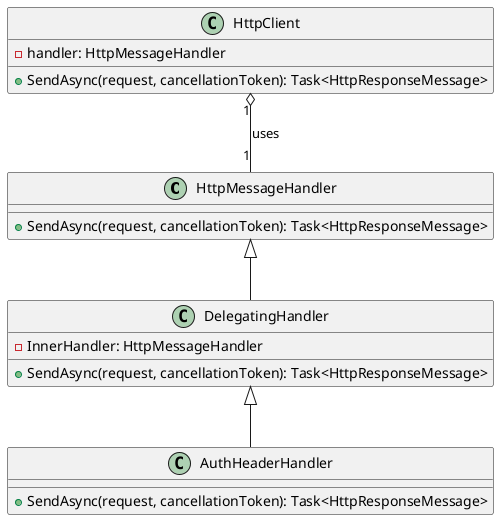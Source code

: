@startuml

class HttpMessageHandler {
    +SendAsync(request, cancellationToken): Task<HttpResponseMessage>
}

class DelegatingHandler {
    -InnerHandler: HttpMessageHandler
    +SendAsync(request, cancellationToken): Task<HttpResponseMessage>
}

class AuthHeaderHandler {
    +SendAsync(request, cancellationToken): Task<HttpResponseMessage>
}

class HttpClient {
    -handler: HttpMessageHandler
    +SendAsync(request, cancellationToken): Task<HttpResponseMessage>
}

HttpMessageHandler <|-- DelegatingHandler
DelegatingHandler <|-- AuthHeaderHandler

HttpClient "1" o-- "1" HttpMessageHandler : uses

@enduml
